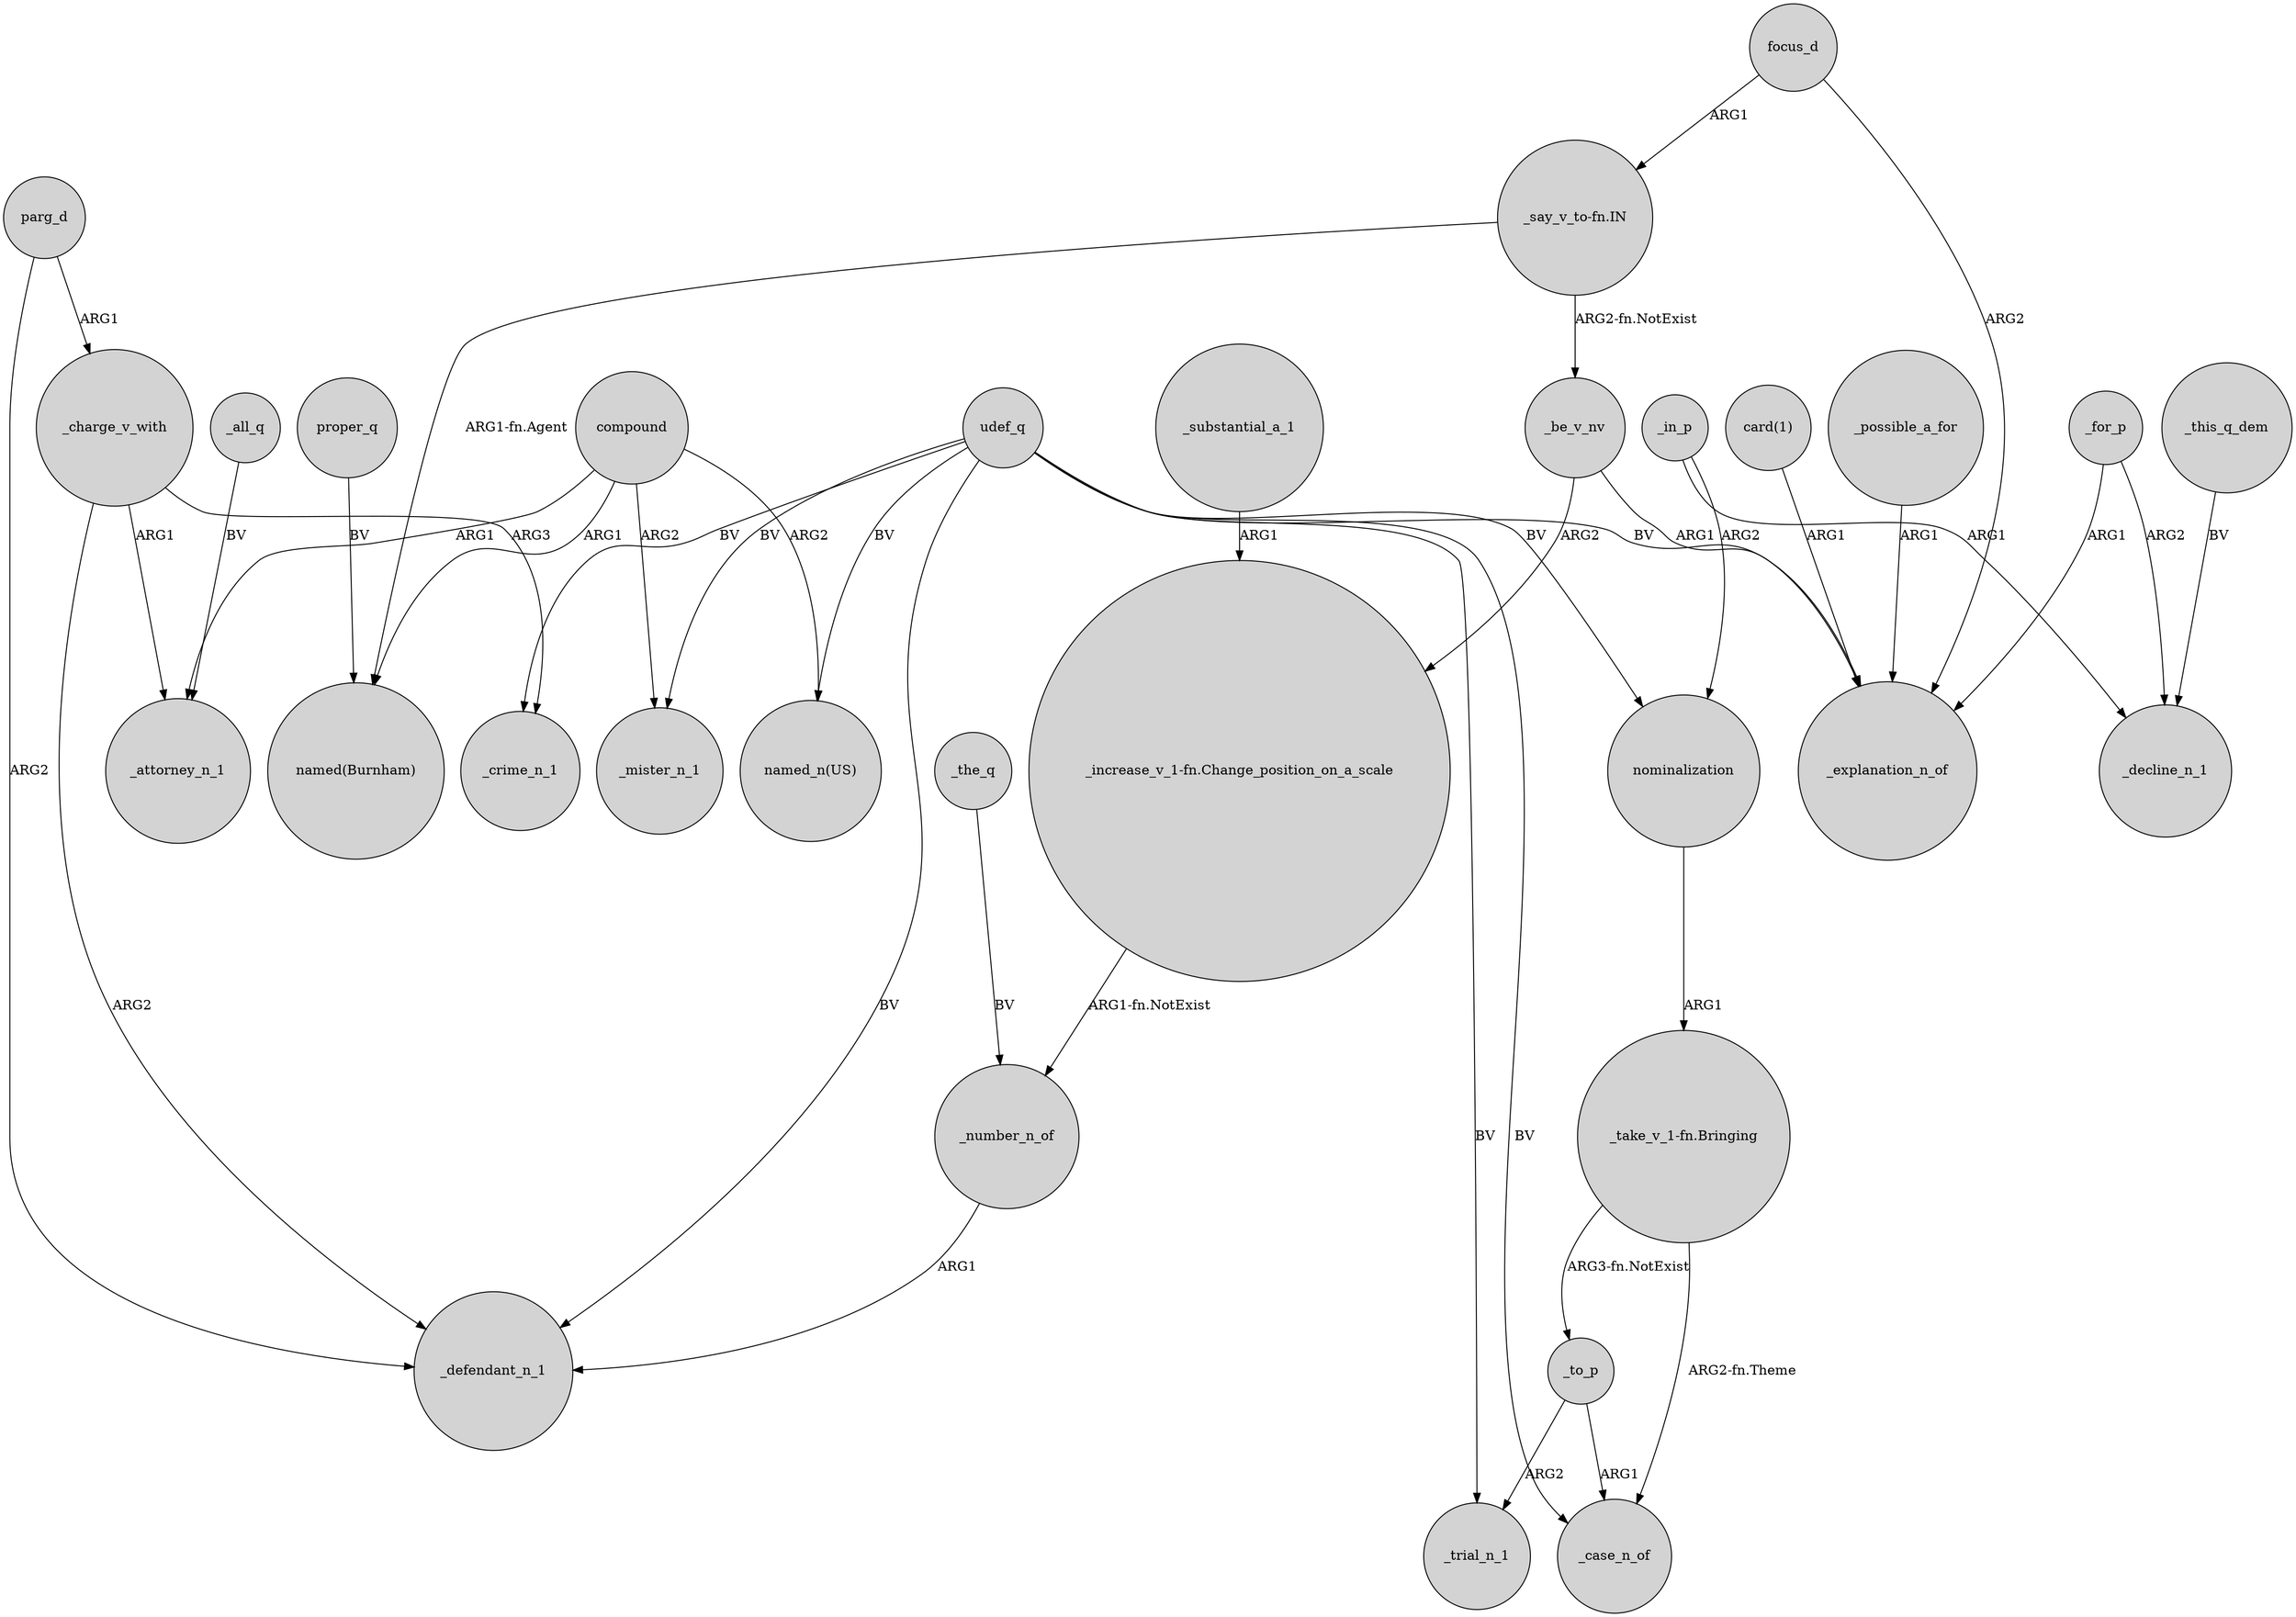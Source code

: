 digraph {
	node [shape=circle style=filled]
	_charge_v_with -> _crime_n_1 [label=ARG3]
	udef_q -> "named_n(US)" [label=BV]
	"_take_v_1-fn.Bringing" -> _case_n_of [label="ARG2-fn.Theme"]
	_all_q -> _attorney_n_1 [label=BV]
	"_take_v_1-fn.Bringing" -> _to_p [label="ARG3-fn.NotExist"]
	compound -> _mister_n_1 [label=ARG2]
	_this_q_dem -> _decline_n_1 [label=BV]
	"_say_v_to-fn.IN" -> "named(Burnham)" [label="ARG1-fn.Agent"]
	udef_q -> _mister_n_1 [label=BV]
	_charge_v_with -> _attorney_n_1 [label=ARG1]
	_the_q -> _number_n_of [label=BV]
	"_increase_v_1-fn.Change_position_on_a_scale" -> _number_n_of [label="ARG1-fn.NotExist"]
	_for_p -> _explanation_n_of [label=ARG1]
	compound -> "named_n(US)" [label=ARG2]
	parg_d -> _charge_v_with [label=ARG1]
	_to_p -> _case_n_of [label=ARG1]
	_possible_a_for -> _explanation_n_of [label=ARG1]
	_to_p -> _trial_n_1 [label=ARG2]
	_for_p -> _decline_n_1 [label=ARG2]
	udef_q -> _trial_n_1 [label=BV]
	focus_d -> _explanation_n_of [label=ARG2]
	"card(1)" -> _explanation_n_of [label=ARG1]
	"_say_v_to-fn.IN" -> _be_v_nv [label="ARG2-fn.NotExist"]
	proper_q -> "named(Burnham)" [label=BV]
	_number_n_of -> _defendant_n_1 [label=ARG1]
	_in_p -> _decline_n_1 [label=ARG1]
	parg_d -> _defendant_n_1 [label=ARG2]
	udef_q -> nominalization [label=BV]
	nominalization -> "_take_v_1-fn.Bringing" [label=ARG1]
	compound -> "named(Burnham)" [label=ARG1]
	_substantial_a_1 -> "_increase_v_1-fn.Change_position_on_a_scale" [label=ARG1]
	_charge_v_with -> _defendant_n_1 [label=ARG2]
	compound -> _attorney_n_1 [label=ARG1]
	udef_q -> _explanation_n_of [label=BV]
	udef_q -> _defendant_n_1 [label=BV]
	udef_q -> _case_n_of [label=BV]
	_in_p -> nominalization [label=ARG2]
	udef_q -> _crime_n_1 [label=BV]
	_be_v_nv -> "_increase_v_1-fn.Change_position_on_a_scale" [label=ARG2]
	_be_v_nv -> _explanation_n_of [label=ARG1]
	focus_d -> "_say_v_to-fn.IN" [label=ARG1]
}

